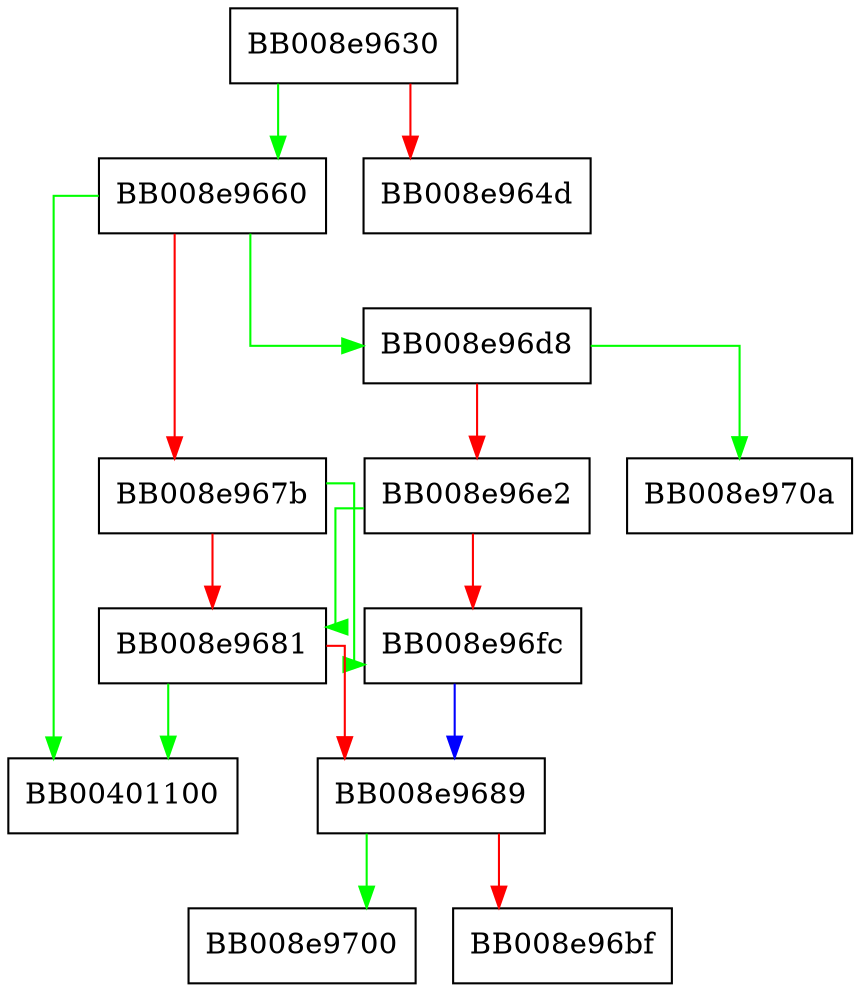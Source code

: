 digraph expand_dynamic_string_token {
  node [shape="box"];
  graph [splines=ortho];
  BB008e9630 -> BB008e9660 [color="green"];
  BB008e9630 -> BB008e964d [color="red"];
  BB008e9660 -> BB00401100 [color="green"];
  BB008e9660 -> BB008e96d8 [color="green"];
  BB008e9660 -> BB008e967b [color="red"];
  BB008e967b -> BB008e96fc [color="green"];
  BB008e967b -> BB008e9681 [color="red"];
  BB008e9681 -> BB00401100 [color="green"];
  BB008e9681 -> BB008e9689 [color="red"];
  BB008e9689 -> BB008e9700 [color="green"];
  BB008e9689 -> BB008e96bf [color="red"];
  BB008e96d8 -> BB008e970a [color="green"];
  BB008e96d8 -> BB008e96e2 [color="red"];
  BB008e96e2 -> BB008e9681 [color="green"];
  BB008e96e2 -> BB008e96fc [color="red"];
  BB008e96fc -> BB008e9689 [color="blue"];
}